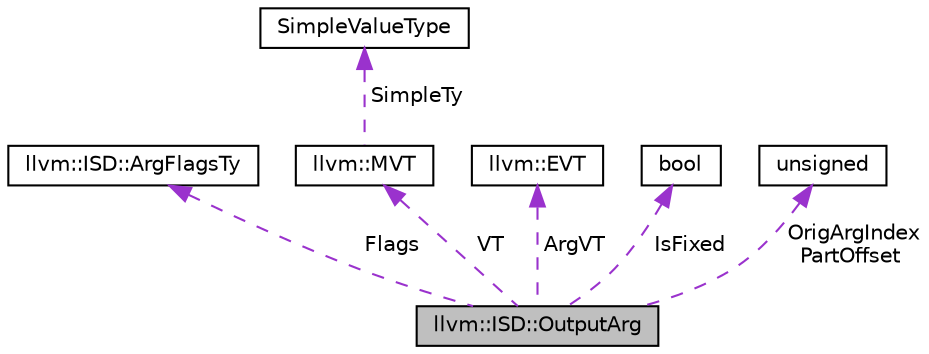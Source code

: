 digraph "llvm::ISD::OutputArg"
{
 // LATEX_PDF_SIZE
  bgcolor="transparent";
  edge [fontname="Helvetica",fontsize="10",labelfontname="Helvetica",labelfontsize="10"];
  node [fontname="Helvetica",fontsize="10",shape="box"];
  Node1 [label="llvm::ISD::OutputArg",height=0.2,width=0.4,color="black", fillcolor="grey75", style="filled", fontcolor="black",tooltip="OutputArg - This struct carries flags and a value for a single outgoing (actual) argument or outgoing..."];
  Node2 -> Node1 [dir="back",color="darkorchid3",fontsize="10",style="dashed",label=" Flags" ,fontname="Helvetica"];
  Node2 [label="llvm::ISD::ArgFlagsTy",height=0.2,width=0.4,color="black",URL="$structllvm_1_1ISD_1_1ArgFlagsTy.html",tooltip=" "];
  Node3 -> Node1 [dir="back",color="darkorchid3",fontsize="10",style="dashed",label=" VT" ,fontname="Helvetica"];
  Node3 [label="llvm::MVT",height=0.2,width=0.4,color="black",URL="$classllvm_1_1MVT.html",tooltip="Machine Value Type."];
  Node4 -> Node3 [dir="back",color="darkorchid3",fontsize="10",style="dashed",label=" SimpleTy" ,fontname="Helvetica"];
  Node4 [label="SimpleValueType",height=0.2,width=0.4,color="black",tooltip=" "];
  Node5 -> Node1 [dir="back",color="darkorchid3",fontsize="10",style="dashed",label=" ArgVT" ,fontname="Helvetica"];
  Node5 [label="llvm::EVT",height=0.2,width=0.4,color="black",URL="$structllvm_1_1EVT.html",tooltip="Extended Value Type."];
  Node6 -> Node1 [dir="back",color="darkorchid3",fontsize="10",style="dashed",label=" IsFixed" ,fontname="Helvetica"];
  Node6 [label="bool",height=0.2,width=0.4,color="black",URL="$classbool.html",tooltip=" "];
  Node7 -> Node1 [dir="back",color="darkorchid3",fontsize="10",style="dashed",label=" OrigArgIndex\nPartOffset" ,fontname="Helvetica"];
  Node7 [label="unsigned",height=0.2,width=0.4,color="black",URL="$classunsigned.html",tooltip=" "];
}

